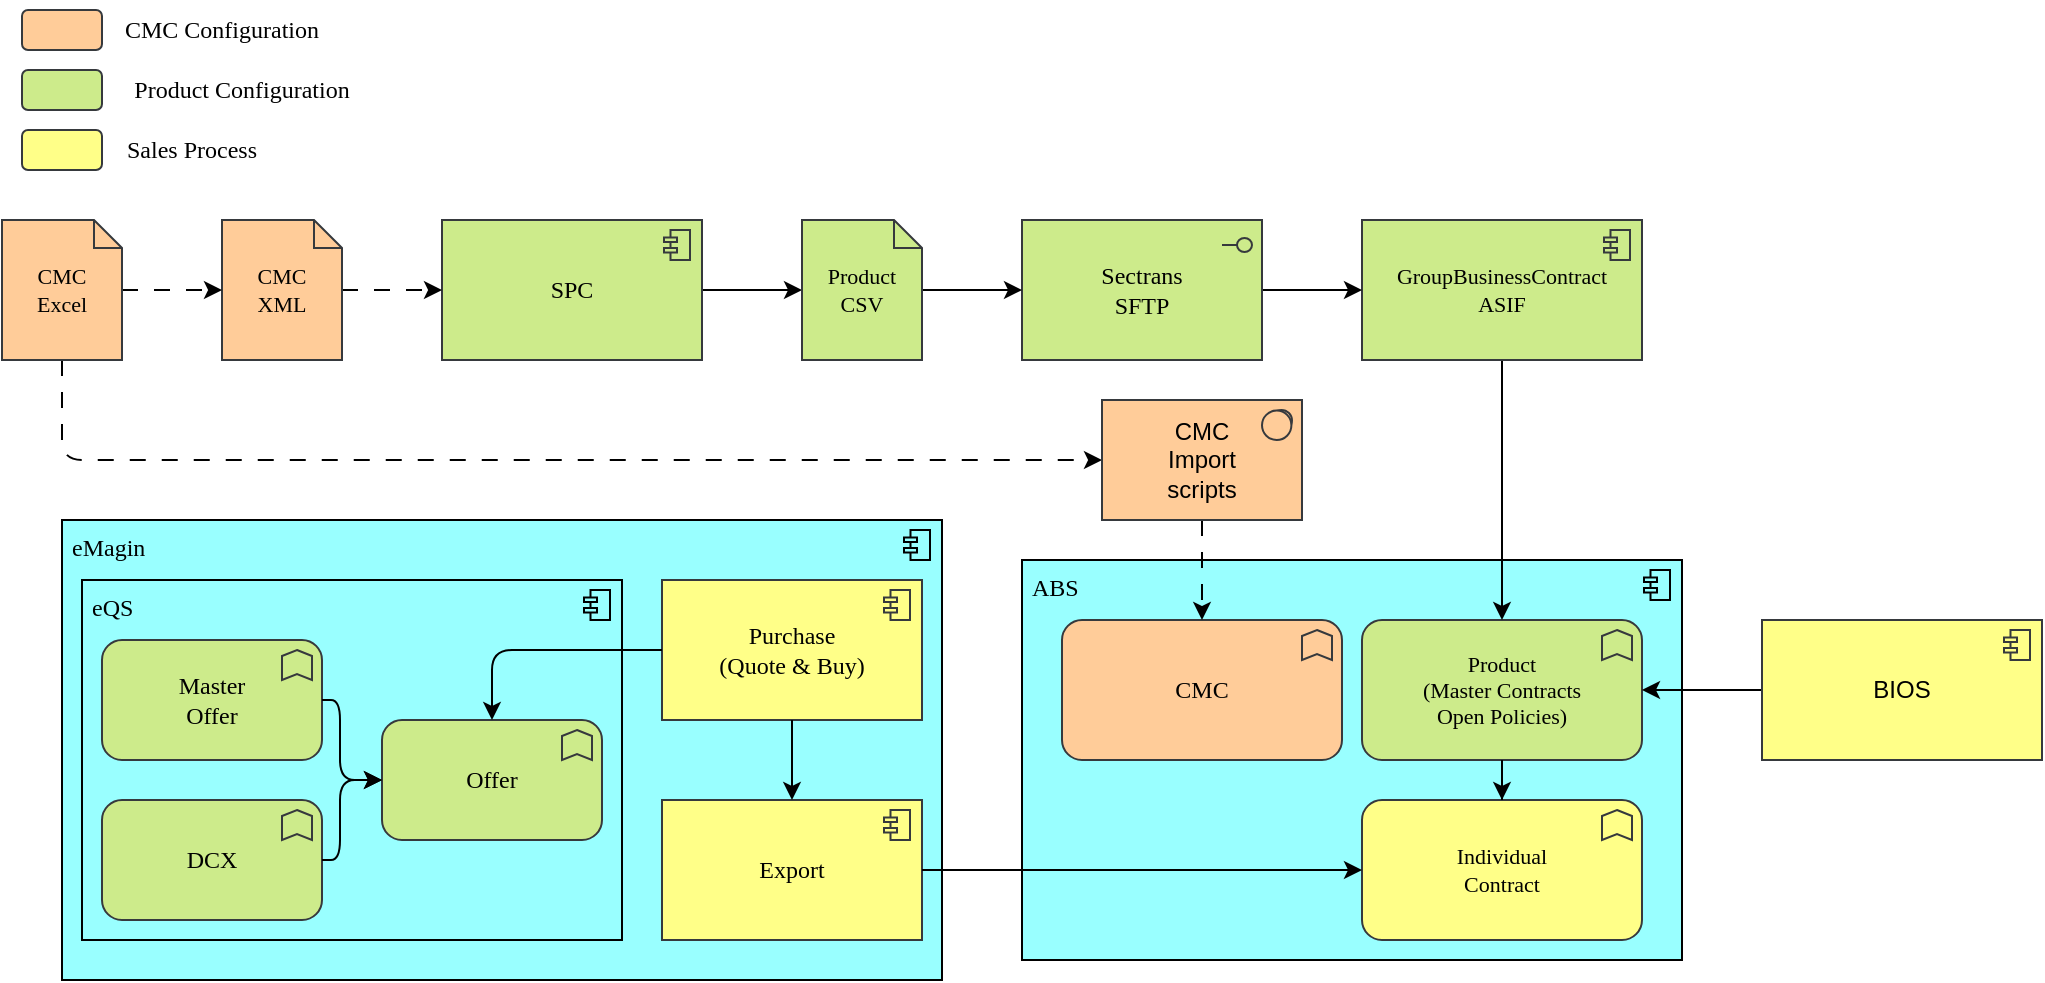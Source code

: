 <mxfile version="28.2.0">
  <diagram name="Strona-1" id="lpbJM3GMhRv1k39ES4jl">
    <mxGraphModel dx="1904" dy="512" grid="1" gridSize="10" guides="1" tooltips="1" connect="1" arrows="1" fold="1" page="1" pageScale="1" pageWidth="827" pageHeight="1169" math="0" shadow="0">
      <root>
        <mxCell id="0" />
        <mxCell id="1" parent="0" />
        <mxCell id="12rjHacdEKxgp9cwcFn_-32" value="" style="group;fillColor=#60a917;fontColor=#ffffff;strokeColor=#2D7600;" parent="1" vertex="1" connectable="0">
          <mxGeometry x="390" y="370" width="330" height="200" as="geometry" />
        </mxCell>
        <mxCell id="12rjHacdEKxgp9cwcFn_-12" value="&amp;nbsp;ABS" style="html=1;outlineConnect=0;whiteSpace=wrap;fillColor=#99ffff;shape=mxgraph.archimate3.application;appType=comp;archiType=square;fontFamily=Poppins;fontSource=https%3A%2F%2Ffonts.googleapis.com%2Fcss%3Ffamily%3DPoppins;verticalAlign=top;align=left;" parent="12rjHacdEKxgp9cwcFn_-32" vertex="1">
          <mxGeometry width="330" height="200" as="geometry" />
        </mxCell>
        <mxCell id="12rjHacdEKxgp9cwcFn_-13" value="Product&lt;br&gt;(Master Contracts&lt;br&gt;Open Policies)" style="html=1;outlineConnect=0;whiteSpace=wrap;fillColor=#cdeb8b;shape=mxgraph.archimate3.application;appType=func;archiType=rounded;fontFamily=Poppins;fontSource=https%3A%2F%2Ffonts.googleapis.com%2Fcss%3Ffamily%3DPoppins;fontSize=11;strokeColor=#36393d;" parent="12rjHacdEKxgp9cwcFn_-32" vertex="1">
          <mxGeometry x="170" y="30" width="140" height="70" as="geometry" />
        </mxCell>
        <mxCell id="12rjHacdEKxgp9cwcFn_-14" value="CMC" style="html=1;outlineConnect=0;whiteSpace=wrap;fillColor=#ffcc99;shape=mxgraph.archimate3.application;appType=func;archiType=rounded;fontFamily=Poppins;fontSource=https%3A%2F%2Ffonts.googleapis.com%2Fcss%3Ffamily%3DPoppins;strokeColor=#36393d;" parent="12rjHacdEKxgp9cwcFn_-32" vertex="1">
          <mxGeometry x="20" y="30" width="140" height="70" as="geometry" />
        </mxCell>
        <mxCell id="12rjHacdEKxgp9cwcFn_-17" value="Individual&lt;br&gt;Contract" style="html=1;outlineConnect=0;whiteSpace=wrap;fillColor=#ffff88;shape=mxgraph.archimate3.application;appType=func;archiType=rounded;fontFamily=Poppins;fontSource=https%3A%2F%2Ffonts.googleapis.com%2Fcss%3Ffamily%3DPoppins;fontSize=11;strokeColor=#36393d;" parent="12rjHacdEKxgp9cwcFn_-32" vertex="1">
          <mxGeometry x="170" y="120" width="140" height="70" as="geometry" />
        </mxCell>
        <mxCell id="12rjHacdEKxgp9cwcFn_-18" style="edgeStyle=orthogonalEdgeStyle;rounded=0;orthogonalLoop=1;jettySize=auto;html=1;" parent="12rjHacdEKxgp9cwcFn_-32" source="12rjHacdEKxgp9cwcFn_-13" target="12rjHacdEKxgp9cwcFn_-17" edge="1">
          <mxGeometry relative="1" as="geometry" />
        </mxCell>
        <mxCell id="12rjHacdEKxgp9cwcFn_-9" style="edgeStyle=orthogonalEdgeStyle;rounded=0;orthogonalLoop=1;jettySize=auto;html=1;" parent="1" source="12rjHacdEKxgp9cwcFn_-2" target="12rjHacdEKxgp9cwcFn_-8" edge="1">
          <mxGeometry relative="1" as="geometry" />
        </mxCell>
        <mxCell id="12rjHacdEKxgp9cwcFn_-2" value="SPC" style="html=1;outlineConnect=0;whiteSpace=wrap;fillColor=#cdeb8b;shape=mxgraph.archimate3.application;appType=comp;archiType=square;fontFamily=Poppins;fontSource=https%3A%2F%2Ffonts.googleapis.com%2Fcss%3Ffamily%3DPoppins;strokeColor=#36393d;" parent="1" vertex="1">
          <mxGeometry x="100" y="200" width="130" height="70" as="geometry" />
        </mxCell>
        <mxCell id="12rjHacdEKxgp9cwcFn_-4" style="edgeStyle=orthogonalEdgeStyle;rounded=0;orthogonalLoop=1;jettySize=auto;html=1;dashed=1;dashPattern=8 8;" parent="1" source="12rjHacdEKxgp9cwcFn_-3" target="12rjHacdEKxgp9cwcFn_-2" edge="1">
          <mxGeometry relative="1" as="geometry" />
        </mxCell>
        <mxCell id="12rjHacdEKxgp9cwcFn_-37" style="edgeStyle=orthogonalEdgeStyle;rounded=1;orthogonalLoop=1;jettySize=auto;html=1;curved=0;dashed=1;dashPattern=8 8;exitX=0.5;exitY=1;exitDx=0;exitDy=0;exitPerimeter=0;" parent="1" source="ZbGEW_v95WH2IPJJHb6R-10" target="12rjHacdEKxgp9cwcFn_-35" edge="1">
          <mxGeometry relative="1" as="geometry">
            <Array as="points">
              <mxPoint x="-90" y="320" />
            </Array>
          </mxGeometry>
        </mxCell>
        <mxCell id="12rjHacdEKxgp9cwcFn_-3" value="CMC&lt;div&gt;XML&lt;/div&gt;" style="html=1;outlineConnect=0;whiteSpace=wrap;fillColor=#ffcc99;shape=note;size=14;fontFamily=Poppins;fontSource=https%3A%2F%2Ffonts.googleapis.com%2Fcss%3Ffamily%3DPoppins;fontSize=11;strokeColor=#36393d;" parent="1" vertex="1">
          <mxGeometry x="-10" y="200" width="60" height="70" as="geometry" />
        </mxCell>
        <mxCell id="12rjHacdEKxgp9cwcFn_-16" style="edgeStyle=orthogonalEdgeStyle;rounded=0;orthogonalLoop=1;jettySize=auto;html=1;" parent="1" source="12rjHacdEKxgp9cwcFn_-6" target="12rjHacdEKxgp9cwcFn_-13" edge="1">
          <mxGeometry relative="1" as="geometry" />
        </mxCell>
        <mxCell id="12rjHacdEKxgp9cwcFn_-6" value="GroupBusinessContract&lt;br&gt;ASIF" style="html=1;outlineConnect=0;whiteSpace=wrap;fillColor=#cdeb8b;shape=mxgraph.archimate3.application;appType=comp;archiType=square;fontFamily=Poppins;fontSource=https%3A%2F%2Ffonts.googleapis.com%2Fcss%3Ffamily%3DPoppins;fontSize=11;strokeColor=#36393d;" parent="1" vertex="1">
          <mxGeometry x="560" y="200" width="140" height="70" as="geometry" />
        </mxCell>
        <mxCell id="12rjHacdEKxgp9cwcFn_-11" style="edgeStyle=orthogonalEdgeStyle;rounded=0;orthogonalLoop=1;jettySize=auto;html=1;" parent="1" source="12rjHacdEKxgp9cwcFn_-7" target="12rjHacdEKxgp9cwcFn_-6" edge="1">
          <mxGeometry relative="1" as="geometry" />
        </mxCell>
        <mxCell id="12rjHacdEKxgp9cwcFn_-7" value="&lt;div&gt;Sectrans&lt;/div&gt;SFTP" style="html=1;outlineConnect=0;whiteSpace=wrap;fillColor=#cdeb8b;shape=mxgraph.archimate3.application;appType=interface;archiType=square;fontFamily=Poppins;fontSource=https%3A%2F%2Ffonts.googleapis.com%2Fcss%3Ffamily%3DPoppins;strokeColor=#36393d;" parent="1" vertex="1">
          <mxGeometry x="390" y="200" width="120" height="70" as="geometry" />
        </mxCell>
        <mxCell id="12rjHacdEKxgp9cwcFn_-10" style="edgeStyle=orthogonalEdgeStyle;rounded=0;orthogonalLoop=1;jettySize=auto;html=1;" parent="1" source="12rjHacdEKxgp9cwcFn_-8" target="12rjHacdEKxgp9cwcFn_-7" edge="1">
          <mxGeometry relative="1" as="geometry" />
        </mxCell>
        <mxCell id="12rjHacdEKxgp9cwcFn_-8" value="Product&lt;br&gt;CSV" style="html=1;outlineConnect=0;whiteSpace=wrap;fillColor=#cdeb8b;shape=note;size=14;fontFamily=Poppins;fontSource=https%3A%2F%2Ffonts.googleapis.com%2Fcss%3Ffamily%3DPoppins;fontSize=11;strokeColor=#36393d;" parent="1" vertex="1">
          <mxGeometry x="280" y="200" width="60" height="70" as="geometry" />
        </mxCell>
        <mxCell id="12rjHacdEKxgp9cwcFn_-33" value="" style="group;fontFamily=Poppins;fontSource=https%3A%2F%2Ffonts.googleapis.com%2Fcss%3Ffamily%3DPoppins;" parent="1" vertex="1" connectable="0">
          <mxGeometry x="-90" y="350" width="440" height="230" as="geometry" />
        </mxCell>
        <mxCell id="12rjHacdEKxgp9cwcFn_-21" value="&amp;nbsp;eMagin" style="html=1;outlineConnect=0;whiteSpace=wrap;fillColor=#99ffff;shape=mxgraph.archimate3.application;appType=comp;archiType=square;fontFamily=Poppins;fontSource=https%3A%2F%2Ffonts.googleapis.com%2Fcss%3Ffamily%3DPoppins;verticalAlign=top;align=left;" parent="12rjHacdEKxgp9cwcFn_-33" vertex="1">
          <mxGeometry width="440" height="230" as="geometry" />
        </mxCell>
        <mxCell id="12rjHacdEKxgp9cwcFn_-28" value="" style="group;fontFamily=Poppins;fontSource=https%3A%2F%2Ffonts.googleapis.com%2Fcss%3Ffamily%3DPoppins;" parent="12rjHacdEKxgp9cwcFn_-33" vertex="1" connectable="0">
          <mxGeometry x="10" y="30" width="270" height="180" as="geometry" />
        </mxCell>
        <mxCell id="12rjHacdEKxgp9cwcFn_-22" value="&amp;nbsp;eQS" style="html=1;outlineConnect=0;whiteSpace=wrap;fillColor=#99ffff;shape=mxgraph.archimate3.application;appType=comp;archiType=square;fontFamily=Poppins;fontSource=https%3A%2F%2Ffonts.googleapis.com%2Fcss%3Ffamily%3DPoppins;verticalAlign=top;align=left;" parent="12rjHacdEKxgp9cwcFn_-28" vertex="1">
          <mxGeometry width="270" height="180" as="geometry" />
        </mxCell>
        <mxCell id="12rjHacdEKxgp9cwcFn_-23" value="Master&lt;br&gt;Offer" style="html=1;outlineConnect=0;whiteSpace=wrap;fillColor=#cdeb8b;shape=mxgraph.archimate3.application;appType=func;archiType=rounded;fontFamily=Poppins;fontSource=https%3A%2F%2Ffonts.googleapis.com%2Fcss%3Ffamily%3DPoppins;strokeColor=#36393d;" parent="12rjHacdEKxgp9cwcFn_-28" vertex="1">
          <mxGeometry x="10" y="30" width="110" height="60" as="geometry" />
        </mxCell>
        <mxCell id="12rjHacdEKxgp9cwcFn_-24" value="DCX" style="html=1;outlineConnect=0;whiteSpace=wrap;fillColor=#cdeb8b;shape=mxgraph.archimate3.application;appType=func;archiType=rounded;fontFamily=Poppins;fontSource=https%3A%2F%2Ffonts.googleapis.com%2Fcss%3Ffamily%3DPoppins;strokeColor=#36393d;" parent="12rjHacdEKxgp9cwcFn_-28" vertex="1">
          <mxGeometry x="10" y="110" width="110" height="60" as="geometry" />
        </mxCell>
        <mxCell id="12rjHacdEKxgp9cwcFn_-25" value="Offer" style="html=1;outlineConnect=0;whiteSpace=wrap;fillColor=#cdeb8b;shape=mxgraph.archimate3.application;appType=func;archiType=rounded;fontFamily=Poppins;fontSource=https%3A%2F%2Ffonts.googleapis.com%2Fcss%3Ffamily%3DPoppins;strokeColor=#36393d;" parent="12rjHacdEKxgp9cwcFn_-28" vertex="1">
          <mxGeometry x="150" y="70" width="110" height="60" as="geometry" />
        </mxCell>
        <mxCell id="12rjHacdEKxgp9cwcFn_-26" style="edgeStyle=orthogonalEdgeStyle;rounded=1;orthogonalLoop=1;jettySize=auto;html=1;curved=0;" parent="12rjHacdEKxgp9cwcFn_-28" source="12rjHacdEKxgp9cwcFn_-23" target="12rjHacdEKxgp9cwcFn_-25" edge="1">
          <mxGeometry relative="1" as="geometry">
            <Array as="points">
              <mxPoint x="129" y="60" />
              <mxPoint x="129" y="100" />
            </Array>
          </mxGeometry>
        </mxCell>
        <mxCell id="12rjHacdEKxgp9cwcFn_-27" style="edgeStyle=orthogonalEdgeStyle;rounded=1;orthogonalLoop=1;jettySize=auto;html=1;curved=0;" parent="12rjHacdEKxgp9cwcFn_-28" source="12rjHacdEKxgp9cwcFn_-24" target="12rjHacdEKxgp9cwcFn_-25" edge="1">
          <mxGeometry relative="1" as="geometry">
            <Array as="points">
              <mxPoint x="129" y="140" />
              <mxPoint x="129" y="100" />
            </Array>
          </mxGeometry>
        </mxCell>
        <mxCell id="12rjHacdEKxgp9cwcFn_-29" value="Purchase&lt;br&gt;(Quote &amp;amp; Buy)" style="html=1;outlineConnect=0;whiteSpace=wrap;fillColor=#ffff88;shape=mxgraph.archimate3.application;appType=comp;archiType=square;fontFamily=Poppins;fontSource=https%3A%2F%2Ffonts.googleapis.com%2Fcss%3Ffamily%3DPoppins;strokeColor=#36393d;" parent="12rjHacdEKxgp9cwcFn_-33" vertex="1">
          <mxGeometry x="300" y="30" width="130" height="70" as="geometry" />
        </mxCell>
        <mxCell id="12rjHacdEKxgp9cwcFn_-30" value="Export" style="html=1;outlineConnect=0;whiteSpace=wrap;fillColor=#ffff88;shape=mxgraph.archimate3.application;appType=comp;archiType=square;fontFamily=Poppins;fontSource=https%3A%2F%2Ffonts.googleapis.com%2Fcss%3Ffamily%3DPoppins;strokeColor=#36393d;" parent="12rjHacdEKxgp9cwcFn_-33" vertex="1">
          <mxGeometry x="300" y="140" width="130" height="70" as="geometry" />
        </mxCell>
        <mxCell id="12rjHacdEKxgp9cwcFn_-31" style="edgeStyle=orthogonalEdgeStyle;rounded=0;orthogonalLoop=1;jettySize=auto;html=1;" parent="12rjHacdEKxgp9cwcFn_-33" source="12rjHacdEKxgp9cwcFn_-29" target="12rjHacdEKxgp9cwcFn_-30" edge="1">
          <mxGeometry relative="1" as="geometry" />
        </mxCell>
        <mxCell id="ZbGEW_v95WH2IPJJHb6R-9" style="edgeStyle=orthogonalEdgeStyle;rounded=1;orthogonalLoop=1;jettySize=auto;html=1;entryX=0.5;entryY=0;entryDx=0;entryDy=0;entryPerimeter=0;curved=0;" edge="1" parent="12rjHacdEKxgp9cwcFn_-33" source="12rjHacdEKxgp9cwcFn_-29" target="12rjHacdEKxgp9cwcFn_-25">
          <mxGeometry relative="1" as="geometry" />
        </mxCell>
        <mxCell id="12rjHacdEKxgp9cwcFn_-34" style="edgeStyle=orthogonalEdgeStyle;rounded=0;orthogonalLoop=1;jettySize=auto;html=1;" parent="1" source="12rjHacdEKxgp9cwcFn_-30" target="12rjHacdEKxgp9cwcFn_-17" edge="1">
          <mxGeometry relative="1" as="geometry" />
        </mxCell>
        <mxCell id="12rjHacdEKxgp9cwcFn_-36" style="edgeStyle=orthogonalEdgeStyle;rounded=0;orthogonalLoop=1;jettySize=auto;html=1;dashed=1;dashPattern=8 8;" parent="1" source="12rjHacdEKxgp9cwcFn_-35" target="12rjHacdEKxgp9cwcFn_-14" edge="1">
          <mxGeometry relative="1" as="geometry" />
        </mxCell>
        <mxCell id="12rjHacdEKxgp9cwcFn_-35" value="CMC&lt;br&gt;Import&lt;br&gt;scripts" style="html=1;outlineConnect=0;whiteSpace=wrap;fillColor=#ffcc99;shape=mxgraph.archimate3.application;appType=sysSw;archiType=square;strokeColor=#36393d;" parent="1" vertex="1">
          <mxGeometry x="430" y="290" width="100" height="60" as="geometry" />
        </mxCell>
        <mxCell id="ZbGEW_v95WH2IPJJHb6R-2" style="edgeStyle=orthogonalEdgeStyle;rounded=0;orthogonalLoop=1;jettySize=auto;html=1;" edge="1" parent="1" source="ZbGEW_v95WH2IPJJHb6R-1" target="12rjHacdEKxgp9cwcFn_-13">
          <mxGeometry relative="1" as="geometry" />
        </mxCell>
        <mxCell id="ZbGEW_v95WH2IPJJHb6R-1" value="BIOS" style="html=1;outlineConnect=0;whiteSpace=wrap;fillColor=#ffff88;shape=mxgraph.archimate3.application;appType=comp;archiType=square;strokeColor=#36393d;" vertex="1" parent="1">
          <mxGeometry x="760" y="400" width="140" height="70" as="geometry" />
        </mxCell>
        <mxCell id="ZbGEW_v95WH2IPJJHb6R-11" style="edgeStyle=orthogonalEdgeStyle;rounded=0;orthogonalLoop=1;jettySize=auto;html=1;dashed=1;dashPattern=8 8;" edge="1" parent="1" source="ZbGEW_v95WH2IPJJHb6R-10" target="12rjHacdEKxgp9cwcFn_-3">
          <mxGeometry relative="1" as="geometry" />
        </mxCell>
        <mxCell id="ZbGEW_v95WH2IPJJHb6R-10" value="CMC&lt;div&gt;Excel&lt;/div&gt;" style="html=1;outlineConnect=0;whiteSpace=wrap;fillColor=#ffcc99;shape=note;size=14;fontFamily=Poppins;fontSource=https%3A%2F%2Ffonts.googleapis.com%2Fcss%3Ffamily%3DPoppins;fontSize=11;strokeColor=#36393d;" vertex="1" parent="1">
          <mxGeometry x="-120" y="200" width="60" height="70" as="geometry" />
        </mxCell>
        <mxCell id="ZbGEW_v95WH2IPJJHb6R-16" value="" style="group" vertex="1" connectable="0" parent="1">
          <mxGeometry x="-110" y="90" width="170" height="30" as="geometry" />
        </mxCell>
        <mxCell id="ZbGEW_v95WH2IPJJHb6R-12" value="" style="rounded=1;whiteSpace=wrap;html=1;fillColor=#ffcc99;strokeColor=#36393d;" vertex="1" parent="ZbGEW_v95WH2IPJJHb6R-16">
          <mxGeometry y="5" width="40" height="20" as="geometry" />
        </mxCell>
        <mxCell id="ZbGEW_v95WH2IPJJHb6R-13" value="CMC Configuration" style="text;html=1;align=center;verticalAlign=middle;whiteSpace=wrap;rounded=0;fontFamily=Poppins;fontSource=https%3A%2F%2Ffonts.googleapis.com%2Fcss%3Ffamily%3DPoppins;" vertex="1" parent="ZbGEW_v95WH2IPJJHb6R-16">
          <mxGeometry x="30" width="140" height="30" as="geometry" />
        </mxCell>
        <mxCell id="ZbGEW_v95WH2IPJJHb6R-17" value="" style="group" vertex="1" connectable="0" parent="1">
          <mxGeometry x="-110" y="120" width="170" height="30" as="geometry" />
        </mxCell>
        <mxCell id="ZbGEW_v95WH2IPJJHb6R-18" value="" style="rounded=1;whiteSpace=wrap;html=1;fillColor=#cdeb8b;strokeColor=#36393d;" vertex="1" parent="ZbGEW_v95WH2IPJJHb6R-17">
          <mxGeometry y="5" width="40" height="20" as="geometry" />
        </mxCell>
        <mxCell id="ZbGEW_v95WH2IPJJHb6R-19" value="Product Configuration" style="text;html=1;align=center;verticalAlign=middle;whiteSpace=wrap;rounded=0;fontFamily=Poppins;fontSource=https%3A%2F%2Ffonts.googleapis.com%2Fcss%3Ffamily%3DPoppins;" vertex="1" parent="ZbGEW_v95WH2IPJJHb6R-17">
          <mxGeometry x="40" width="140" height="30" as="geometry" />
        </mxCell>
        <mxCell id="ZbGEW_v95WH2IPJJHb6R-20" value="" style="group" vertex="1" connectable="0" parent="1">
          <mxGeometry x="-110" y="150" width="170" height="30" as="geometry" />
        </mxCell>
        <mxCell id="ZbGEW_v95WH2IPJJHb6R-21" value="" style="rounded=1;whiteSpace=wrap;html=1;fillColor=#ffff88;strokeColor=#36393d;" vertex="1" parent="ZbGEW_v95WH2IPJJHb6R-20">
          <mxGeometry y="5" width="40" height="20" as="geometry" />
        </mxCell>
        <mxCell id="ZbGEW_v95WH2IPJJHb6R-22" value="Sales Process" style="text;html=1;align=center;verticalAlign=middle;whiteSpace=wrap;rounded=0;fontFamily=Poppins;fontSource=https%3A%2F%2Ffonts.googleapis.com%2Fcss%3Ffamily%3DPoppins;" vertex="1" parent="ZbGEW_v95WH2IPJJHb6R-20">
          <mxGeometry x="15" width="140" height="30" as="geometry" />
        </mxCell>
      </root>
    </mxGraphModel>
  </diagram>
</mxfile>
